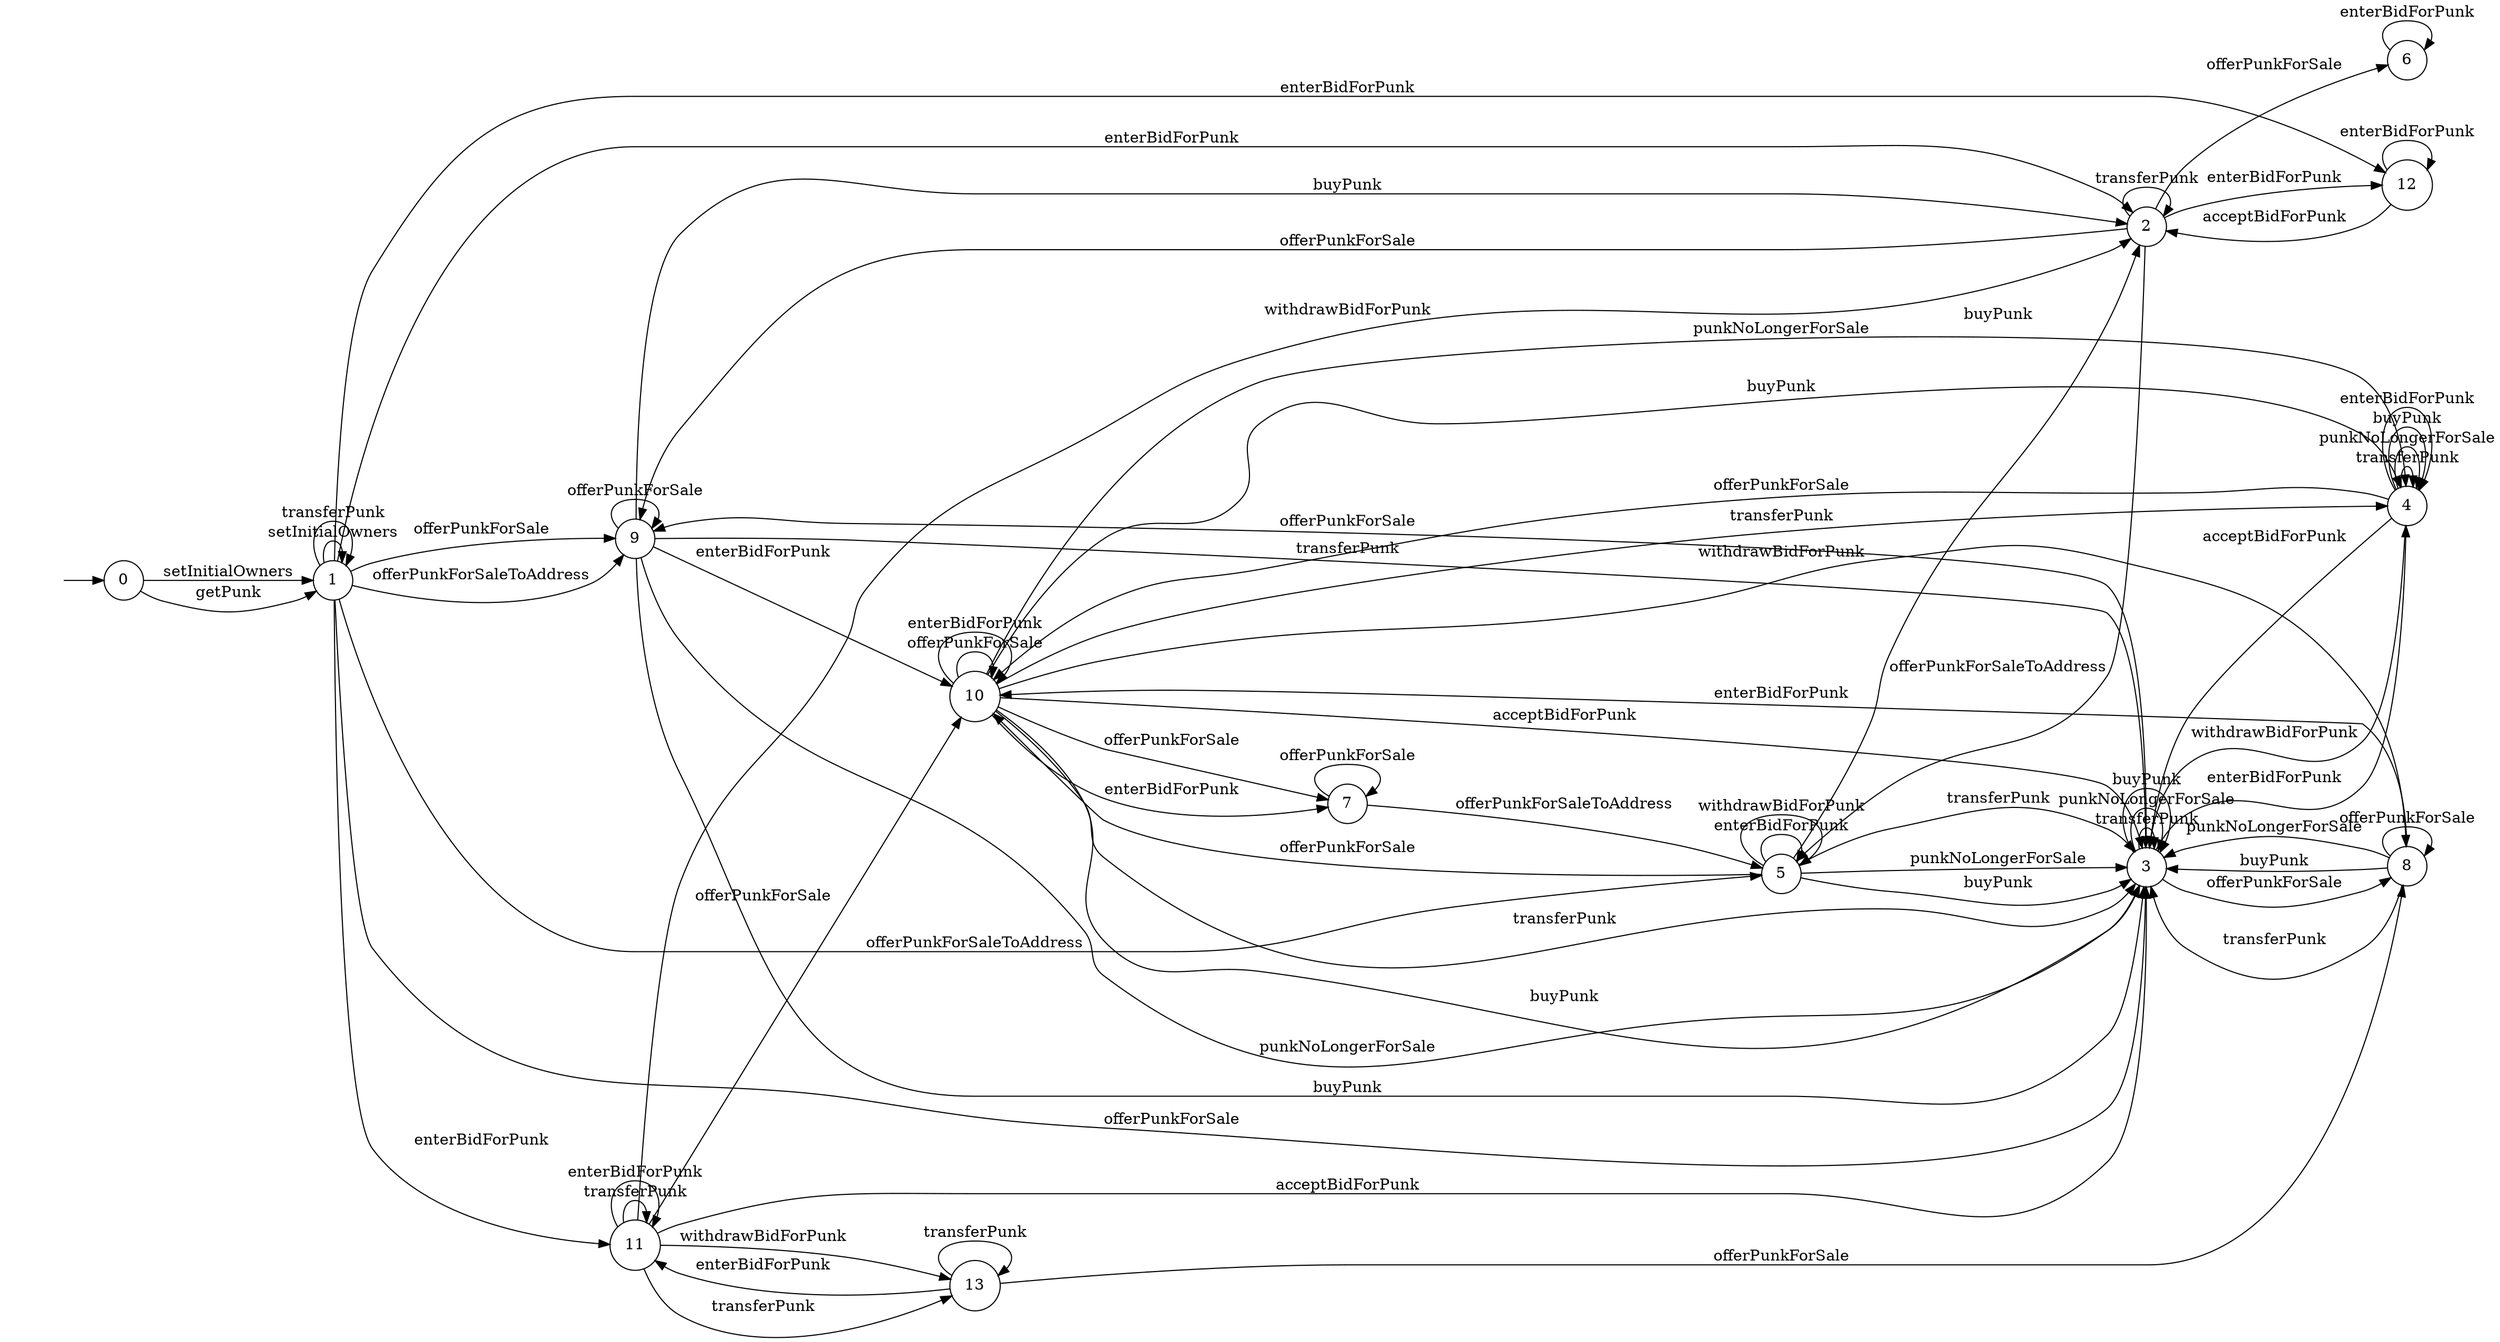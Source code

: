 digraph "./InvConPlus/Dapp-Automata-data/result/model-fix/0xb47e3cd837ddf8e4c57f05d70ab865de6e193bbb/CryptoPunksMarket/FSM-15" {
	graph [rankdir=LR]
	"" [label="" shape=plaintext]
	13 [label=13 shape=circle]
	10 [label=10 shape=circle]
	0 [label=0 shape=circle]
	9 [label=9 shape=circle]
	3 [label=3 shape=circle]
	6 [label=6 shape=circle]
	1 [label=1 shape=circle]
	5 [label=5 shape=circle]
	11 [label=11 shape=circle]
	7 [label=7 shape=circle]
	8 [label=8 shape=circle]
	12 [label=12 shape=circle]
	4 [label=4 shape=circle]
	2 [label=2 shape=circle]
	"" -> 0 [label=""]
	0 -> 1 [label=setInitialOwners]
	0 -> 1 [label=getPunk]
	1 -> 1 [label=setInitialOwners]
	1 -> 1 [label=transferPunk]
	1 -> 9 [label=offerPunkForSale]
	1 -> 3 [label=offerPunkForSale]
	1 -> 9 [label=offerPunkForSaleToAddress]
	1 -> 5 [label=offerPunkForSaleToAddress]
	1 -> 12 [label=enterBidForPunk]
	1 -> 2 [label=enterBidForPunk]
	1 -> 11 [label=enterBidForPunk]
	5 -> 3 [label=transferPunk]
	5 -> 3 [label=punkNoLongerForSale]
	5 -> 10 [label=offerPunkForSale]
	5 -> 3 [label=buyPunk]
	5 -> 2 [label=buyPunk]
	5 -> 5 [label=enterBidForPunk]
	5 -> 5 [label=withdrawBidForPunk]
	10 -> 3 [label=transferPunk]
	10 -> 4 [label=transferPunk]
	10 -> 4 [label=punkNoLongerForSale]
	10 -> 10 [label=offerPunkForSale]
	10 -> 7 [label=offerPunkForSale]
	10 -> 3 [label=buyPunk]
	10 -> 4 [label=buyPunk]
	10 -> 10 [label=enterBidForPunk]
	10 -> 7 [label=enterBidForPunk]
	10 -> 3 [label=acceptBidForPunk]
	10 -> 8 [label=withdrawBidForPunk]
	9 -> 3 [label=transferPunk]
	9 -> 3 [label=punkNoLongerForSale]
	9 -> 9 [label=offerPunkForSale]
	9 -> 3 [label=buyPunk]
	9 -> 2 [label=buyPunk]
	9 -> 10 [label=enterBidForPunk]
	8 -> 3 [label=transferPunk]
	8 -> 3 [label=punkNoLongerForSale]
	8 -> 8 [label=offerPunkForSale]
	8 -> 3 [label=buyPunk]
	8 -> 10 [label=enterBidForPunk]
	7 -> 7 [label=offerPunkForSale]
	7 -> 5 [label=offerPunkForSaleToAddress]
	6 -> 6 [label=enterBidForPunk]
	13 -> 13 [label=transferPunk]
	13 -> 8 [label=offerPunkForSale]
	13 -> 11 [label=enterBidForPunk]
	12 -> 12 [label=enterBidForPunk]
	12 -> 2 [label=acceptBidForPunk]
	11 -> 13 [label=transferPunk]
	11 -> 11 [label=transferPunk]
	11 -> 10 [label=offerPunkForSale]
	11 -> 11 [label=enterBidForPunk]
	11 -> 3 [label=acceptBidForPunk]
	11 -> 13 [label=withdrawBidForPunk]
	11 -> 2 [label=withdrawBidForPunk]
	4 -> 4 [label=transferPunk]
	4 -> 4 [label=punkNoLongerForSale]
	4 -> 10 [label=offerPunkForSale]
	4 -> 4 [label=buyPunk]
	4 -> 4 [label=enterBidForPunk]
	4 -> 3 [label=acceptBidForPunk]
	4 -> 3 [label=withdrawBidForPunk]
	3 -> 3 [label=transferPunk]
	3 -> 3 [label=punkNoLongerForSale]
	3 -> 9 [label=offerPunkForSale]
	3 -> 8 [label=offerPunkForSale]
	3 -> 3 [label=buyPunk]
	3 -> 4 [label=enterBidForPunk]
	2 -> 2 [label=transferPunk]
	2 -> 6 [label=offerPunkForSale]
	2 -> 9 [label=offerPunkForSale]
	2 -> 5 [label=offerPunkForSaleToAddress]
	2 -> 12 [label=enterBidForPunk]
}
